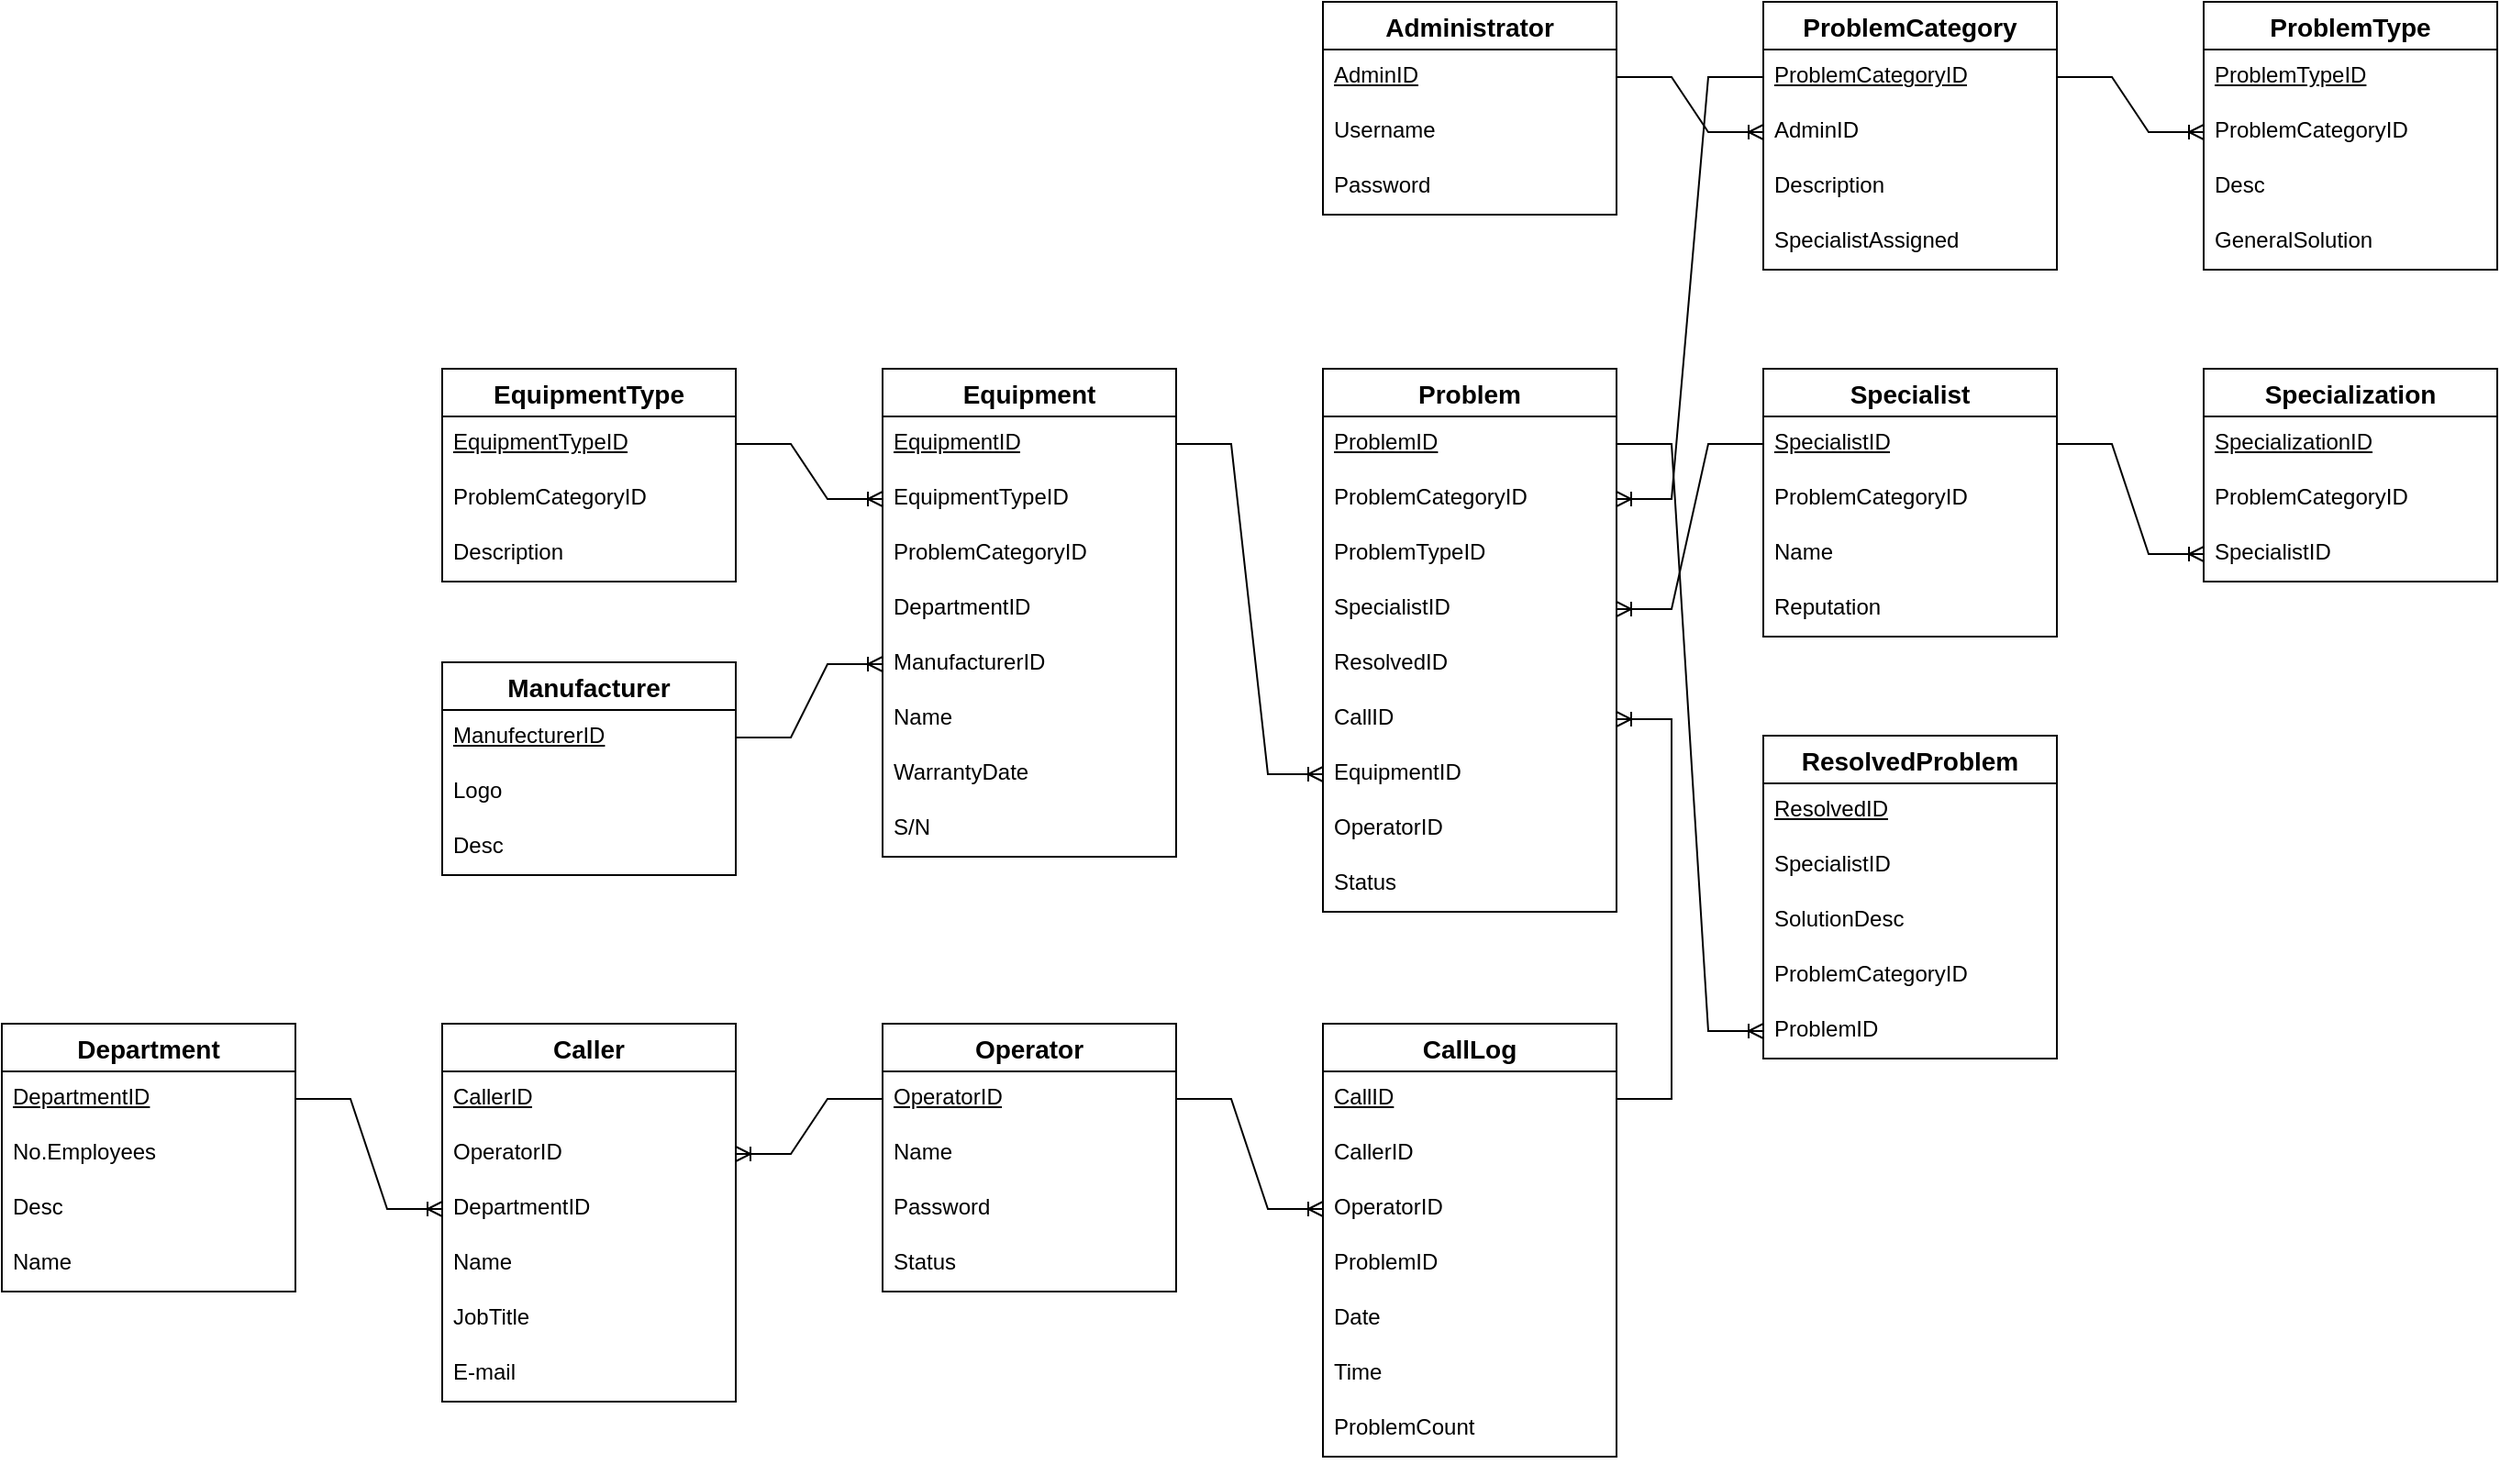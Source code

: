 <mxfile version="24.8.0">
  <diagram name="Página-1" id="cgUy74HiYtoIpU3tha52">
    <mxGraphModel dx="1381" dy="853" grid="1" gridSize="10" guides="1" tooltips="1" connect="1" arrows="1" fold="1" page="1" pageScale="1" pageWidth="3300" pageHeight="4681" math="0" shadow="0">
      <root>
        <mxCell id="0" />
        <mxCell id="1" parent="0" />
        <mxCell id="JK030MNh_7zlfoLVC9jA-1" value="EquipmentType" style="swimlane;fontStyle=1;childLayout=stackLayout;horizontal=1;startSize=26;horizontalStack=0;resizeParent=1;resizeParentMax=0;resizeLast=0;collapsible=1;marginBottom=0;align=center;fontSize=14;" parent="1" vertex="1">
          <mxGeometry x="560" y="520" width="160" height="116" as="geometry">
            <mxRectangle x="720" y="360" width="140" height="30" as="alternateBounds" />
          </mxGeometry>
        </mxCell>
        <mxCell id="JK030MNh_7zlfoLVC9jA-2" value="&lt;u&gt;EquipmentTypeID&lt;/u&gt;" style="text;strokeColor=none;fillColor=none;spacingLeft=4;spacingRight=4;overflow=hidden;rotatable=0;points=[[0,0.5],[1,0.5]];portConstraint=eastwest;fontSize=12;whiteSpace=wrap;html=1;" parent="JK030MNh_7zlfoLVC9jA-1" vertex="1">
          <mxGeometry y="26" width="160" height="30" as="geometry" />
        </mxCell>
        <mxCell id="JK030MNh_7zlfoLVC9jA-3" value="ProblemCategoryID" style="text;strokeColor=none;fillColor=none;spacingLeft=4;spacingRight=4;overflow=hidden;rotatable=0;points=[[0,0.5],[1,0.5]];portConstraint=eastwest;fontSize=12;whiteSpace=wrap;html=1;" parent="JK030MNh_7zlfoLVC9jA-1" vertex="1">
          <mxGeometry y="56" width="160" height="30" as="geometry" />
        </mxCell>
        <mxCell id="JK030MNh_7zlfoLVC9jA-5" value="Description" style="text;strokeColor=none;fillColor=none;spacingLeft=4;spacingRight=4;overflow=hidden;rotatable=0;points=[[0,0.5],[1,0.5]];portConstraint=eastwest;fontSize=12;whiteSpace=wrap;html=1;" parent="JK030MNh_7zlfoLVC9jA-1" vertex="1">
          <mxGeometry y="86" width="160" height="30" as="geometry" />
        </mxCell>
        <mxCell id="JK030MNh_7zlfoLVC9jA-6" value="Manufacturer" style="swimlane;fontStyle=1;childLayout=stackLayout;horizontal=1;startSize=26;horizontalStack=0;resizeParent=1;resizeParentMax=0;resizeLast=0;collapsible=1;marginBottom=0;align=center;fontSize=14;" parent="1" vertex="1">
          <mxGeometry x="560" y="680" width="160" height="116" as="geometry">
            <mxRectangle x="720" y="490" width="120" height="30" as="alternateBounds" />
          </mxGeometry>
        </mxCell>
        <mxCell id="JK030MNh_7zlfoLVC9jA-7" value="&lt;u&gt;ManufecturerID&lt;/u&gt;" style="text;strokeColor=none;fillColor=none;spacingLeft=4;spacingRight=4;overflow=hidden;rotatable=0;points=[[0,0.5],[1,0.5]];portConstraint=eastwest;fontSize=12;whiteSpace=wrap;html=1;" parent="JK030MNh_7zlfoLVC9jA-6" vertex="1">
          <mxGeometry y="26" width="160" height="30" as="geometry" />
        </mxCell>
        <mxCell id="JK030MNh_7zlfoLVC9jA-8" value="Logo" style="text;strokeColor=none;fillColor=none;spacingLeft=4;spacingRight=4;overflow=hidden;rotatable=0;points=[[0,0.5],[1,0.5]];portConstraint=eastwest;fontSize=12;whiteSpace=wrap;html=1;" parent="JK030MNh_7zlfoLVC9jA-6" vertex="1">
          <mxGeometry y="56" width="160" height="30" as="geometry" />
        </mxCell>
        <mxCell id="JK030MNh_7zlfoLVC9jA-9" value="Desc" style="text;strokeColor=none;fillColor=none;spacingLeft=4;spacingRight=4;overflow=hidden;rotatable=0;points=[[0,0.5],[1,0.5]];portConstraint=eastwest;fontSize=12;whiteSpace=wrap;html=1;" parent="JK030MNh_7zlfoLVC9jA-6" vertex="1">
          <mxGeometry y="86" width="160" height="30" as="geometry" />
        </mxCell>
        <mxCell id="JK030MNh_7zlfoLVC9jA-12" value="Administrator" style="swimlane;fontStyle=1;childLayout=stackLayout;horizontal=1;startSize=26;horizontalStack=0;resizeParent=1;resizeParentMax=0;resizeLast=0;collapsible=1;marginBottom=0;align=center;fontSize=14;" parent="1" vertex="1">
          <mxGeometry x="1040" y="320" width="160" height="116" as="geometry">
            <mxRectangle x="900" y="360" width="120" height="30" as="alternateBounds" />
          </mxGeometry>
        </mxCell>
        <mxCell id="JK030MNh_7zlfoLVC9jA-13" value="&lt;u&gt;AdminID&lt;/u&gt;" style="text;strokeColor=none;fillColor=none;spacingLeft=4;spacingRight=4;overflow=hidden;rotatable=0;points=[[0,0.5],[1,0.5]];portConstraint=eastwest;fontSize=12;whiteSpace=wrap;html=1;" parent="JK030MNh_7zlfoLVC9jA-12" vertex="1">
          <mxGeometry y="26" width="160" height="30" as="geometry" />
        </mxCell>
        <mxCell id="JK030MNh_7zlfoLVC9jA-14" value="Username" style="text;strokeColor=none;fillColor=none;spacingLeft=4;spacingRight=4;overflow=hidden;rotatable=0;points=[[0,0.5],[1,0.5]];portConstraint=eastwest;fontSize=12;whiteSpace=wrap;html=1;" parent="JK030MNh_7zlfoLVC9jA-12" vertex="1">
          <mxGeometry y="56" width="160" height="30" as="geometry" />
        </mxCell>
        <mxCell id="JK030MNh_7zlfoLVC9jA-15" value="Password" style="text;strokeColor=none;fillColor=none;spacingLeft=4;spacingRight=4;overflow=hidden;rotatable=0;points=[[0,0.5],[1,0.5]];portConstraint=eastwest;fontSize=12;whiteSpace=wrap;html=1;" parent="JK030MNh_7zlfoLVC9jA-12" vertex="1">
          <mxGeometry y="86" width="160" height="30" as="geometry" />
        </mxCell>
        <mxCell id="JK030MNh_7zlfoLVC9jA-16" value="Department" style="swimlane;fontStyle=1;childLayout=stackLayout;horizontal=1;startSize=26;horizontalStack=0;resizeParent=1;resizeParentMax=0;resizeLast=0;collapsible=1;marginBottom=0;align=center;fontSize=14;" parent="1" vertex="1">
          <mxGeometry x="320" y="877" width="160" height="146" as="geometry">
            <mxRectangle x="720" y="620" width="110" height="30" as="alternateBounds" />
          </mxGeometry>
        </mxCell>
        <mxCell id="JK030MNh_7zlfoLVC9jA-17" value="&lt;u&gt;DepartmentID&lt;/u&gt;" style="text;strokeColor=none;fillColor=none;spacingLeft=4;spacingRight=4;overflow=hidden;rotatable=0;points=[[0,0.5],[1,0.5]];portConstraint=eastwest;fontSize=12;whiteSpace=wrap;html=1;" parent="JK030MNh_7zlfoLVC9jA-16" vertex="1">
          <mxGeometry y="26" width="160" height="30" as="geometry" />
        </mxCell>
        <mxCell id="JK030MNh_7zlfoLVC9jA-18" value="No.Employees" style="text;strokeColor=none;fillColor=none;spacingLeft=4;spacingRight=4;overflow=hidden;rotatable=0;points=[[0,0.5],[1,0.5]];portConstraint=eastwest;fontSize=12;whiteSpace=wrap;html=1;" parent="JK030MNh_7zlfoLVC9jA-16" vertex="1">
          <mxGeometry y="56" width="160" height="30" as="geometry" />
        </mxCell>
        <mxCell id="JK030MNh_7zlfoLVC9jA-19" value="Desc" style="text;strokeColor=none;fillColor=none;spacingLeft=4;spacingRight=4;overflow=hidden;rotatable=0;points=[[0,0.5],[1,0.5]];portConstraint=eastwest;fontSize=12;whiteSpace=wrap;html=1;" parent="JK030MNh_7zlfoLVC9jA-16" vertex="1">
          <mxGeometry y="86" width="160" height="30" as="geometry" />
        </mxCell>
        <mxCell id="JK030MNh_7zlfoLVC9jA-20" value="Name" style="text;strokeColor=none;fillColor=none;spacingLeft=4;spacingRight=4;overflow=hidden;rotatable=0;points=[[0,0.5],[1,0.5]];portConstraint=eastwest;fontSize=12;whiteSpace=wrap;html=1;" parent="JK030MNh_7zlfoLVC9jA-16" vertex="1">
          <mxGeometry y="116" width="160" height="30" as="geometry" />
        </mxCell>
        <mxCell id="JK030MNh_7zlfoLVC9jA-21" value="Caller" style="swimlane;fontStyle=1;childLayout=stackLayout;horizontal=1;startSize=26;horizontalStack=0;resizeParent=1;resizeParentMax=0;resizeLast=0;collapsible=1;marginBottom=0;align=center;fontSize=14;" parent="1" vertex="1">
          <mxGeometry x="560" y="877" width="160" height="206" as="geometry">
            <mxRectangle x="560" y="877" width="80" height="30" as="alternateBounds" />
          </mxGeometry>
        </mxCell>
        <mxCell id="JK030MNh_7zlfoLVC9jA-22" value="&lt;u&gt;CallerID&lt;/u&gt;" style="text;strokeColor=none;fillColor=none;spacingLeft=4;spacingRight=4;overflow=hidden;rotatable=0;points=[[0,0.5],[1,0.5]];portConstraint=eastwest;fontSize=12;whiteSpace=wrap;html=1;" parent="JK030MNh_7zlfoLVC9jA-21" vertex="1">
          <mxGeometry y="26" width="160" height="30" as="geometry" />
        </mxCell>
        <mxCell id="XthvC1Dox0gNo0ZlnmB0-148" value="OperatorID" style="text;strokeColor=none;fillColor=none;spacingLeft=4;spacingRight=4;overflow=hidden;rotatable=0;points=[[0,0.5],[1,0.5]];portConstraint=eastwest;fontSize=12;whiteSpace=wrap;html=1;" parent="JK030MNh_7zlfoLVC9jA-21" vertex="1">
          <mxGeometry y="56" width="160" height="30" as="geometry" />
        </mxCell>
        <mxCell id="JK030MNh_7zlfoLVC9jA-23" value="DepartmentID" style="text;strokeColor=none;fillColor=none;spacingLeft=4;spacingRight=4;overflow=hidden;rotatable=0;points=[[0,0.5],[1,0.5]];portConstraint=eastwest;fontSize=12;whiteSpace=wrap;html=1;" parent="JK030MNh_7zlfoLVC9jA-21" vertex="1">
          <mxGeometry y="86" width="160" height="30" as="geometry" />
        </mxCell>
        <mxCell id="JK030MNh_7zlfoLVC9jA-24" value="Name" style="text;strokeColor=none;fillColor=none;spacingLeft=4;spacingRight=4;overflow=hidden;rotatable=0;points=[[0,0.5],[1,0.5]];portConstraint=eastwest;fontSize=12;whiteSpace=wrap;html=1;" parent="JK030MNh_7zlfoLVC9jA-21" vertex="1">
          <mxGeometry y="116" width="160" height="30" as="geometry" />
        </mxCell>
        <mxCell id="JK030MNh_7zlfoLVC9jA-25" value="JobTitle" style="text;strokeColor=none;fillColor=none;spacingLeft=4;spacingRight=4;overflow=hidden;rotatable=0;points=[[0,0.5],[1,0.5]];portConstraint=eastwest;fontSize=12;whiteSpace=wrap;html=1;" parent="JK030MNh_7zlfoLVC9jA-21" vertex="1">
          <mxGeometry y="146" width="160" height="30" as="geometry" />
        </mxCell>
        <mxCell id="JK030MNh_7zlfoLVC9jA-26" value="E-mail" style="text;strokeColor=none;fillColor=none;spacingLeft=4;spacingRight=4;overflow=hidden;rotatable=0;points=[[0,0.5],[1,0.5]];portConstraint=eastwest;fontSize=12;whiteSpace=wrap;html=1;" parent="JK030MNh_7zlfoLVC9jA-21" vertex="1">
          <mxGeometry y="176" width="160" height="30" as="geometry" />
        </mxCell>
        <mxCell id="JK030MNh_7zlfoLVC9jA-27" value="Operator" style="swimlane;fontStyle=1;childLayout=stackLayout;horizontal=1;startSize=26;horizontalStack=0;resizeParent=1;resizeParentMax=0;resizeLast=0;collapsible=1;marginBottom=0;align=center;fontSize=14;" parent="1" vertex="1">
          <mxGeometry x="800" y="877" width="160" height="146" as="geometry">
            <mxRectangle x="900" y="740" width="100" height="30" as="alternateBounds" />
          </mxGeometry>
        </mxCell>
        <mxCell id="JK030MNh_7zlfoLVC9jA-28" value="&lt;u&gt;OperatorID&lt;/u&gt;" style="text;strokeColor=none;fillColor=none;spacingLeft=4;spacingRight=4;overflow=hidden;rotatable=0;points=[[0,0.5],[1,0.5]];portConstraint=eastwest;fontSize=12;whiteSpace=wrap;html=1;" parent="JK030MNh_7zlfoLVC9jA-27" vertex="1">
          <mxGeometry y="26" width="160" height="30" as="geometry" />
        </mxCell>
        <mxCell id="JK030MNh_7zlfoLVC9jA-29" value="Name" style="text;strokeColor=none;fillColor=none;spacingLeft=4;spacingRight=4;overflow=hidden;rotatable=0;points=[[0,0.5],[1,0.5]];portConstraint=eastwest;fontSize=12;whiteSpace=wrap;html=1;" parent="JK030MNh_7zlfoLVC9jA-27" vertex="1">
          <mxGeometry y="56" width="160" height="30" as="geometry" />
        </mxCell>
        <mxCell id="JK030MNh_7zlfoLVC9jA-30" value="Password" style="text;strokeColor=none;fillColor=none;spacingLeft=4;spacingRight=4;overflow=hidden;rotatable=0;points=[[0,0.5],[1,0.5]];portConstraint=eastwest;fontSize=12;whiteSpace=wrap;html=1;" parent="JK030MNh_7zlfoLVC9jA-27" vertex="1">
          <mxGeometry y="86" width="160" height="30" as="geometry" />
        </mxCell>
        <mxCell id="JK030MNh_7zlfoLVC9jA-31" value="Status" style="text;strokeColor=none;fillColor=none;spacingLeft=4;spacingRight=4;overflow=hidden;rotatable=0;points=[[0,0.5],[1,0.5]];portConstraint=eastwest;fontSize=12;whiteSpace=wrap;html=1;" parent="JK030MNh_7zlfoLVC9jA-27" vertex="1">
          <mxGeometry y="116" width="160" height="30" as="geometry" />
        </mxCell>
        <mxCell id="bwqaiT9aRmezGoFUWZD2-1" value="CallLog" style="swimlane;fontStyle=1;childLayout=stackLayout;horizontal=1;startSize=26;horizontalStack=0;resizeParent=1;resizeParentMax=0;resizeLast=0;collapsible=1;marginBottom=0;align=center;fontSize=14;" parent="1" vertex="1">
          <mxGeometry x="1040" y="877" width="160" height="236" as="geometry">
            <mxRectangle x="1080" y="670" width="90" height="30" as="alternateBounds" />
          </mxGeometry>
        </mxCell>
        <mxCell id="bwqaiT9aRmezGoFUWZD2-2" value="&lt;u&gt;CallID&lt;/u&gt;" style="text;strokeColor=none;fillColor=none;spacingLeft=4;spacingRight=4;overflow=hidden;rotatable=0;points=[[0,0.5],[1,0.5]];portConstraint=eastwest;fontSize=12;whiteSpace=wrap;html=1;" parent="bwqaiT9aRmezGoFUWZD2-1" vertex="1">
          <mxGeometry y="26" width="160" height="30" as="geometry" />
        </mxCell>
        <mxCell id="bwqaiT9aRmezGoFUWZD2-3" value="CallerID" style="text;strokeColor=none;fillColor=none;spacingLeft=4;spacingRight=4;overflow=hidden;rotatable=0;points=[[0,0.5],[1,0.5]];portConstraint=eastwest;fontSize=12;whiteSpace=wrap;html=1;" parent="bwqaiT9aRmezGoFUWZD2-1" vertex="1">
          <mxGeometry y="56" width="160" height="30" as="geometry" />
        </mxCell>
        <mxCell id="bwqaiT9aRmezGoFUWZD2-4" value="OperatorID" style="text;strokeColor=none;fillColor=none;spacingLeft=4;spacingRight=4;overflow=hidden;rotatable=0;points=[[0,0.5],[1,0.5]];portConstraint=eastwest;fontSize=12;whiteSpace=wrap;html=1;" parent="bwqaiT9aRmezGoFUWZD2-1" vertex="1">
          <mxGeometry y="86" width="160" height="30" as="geometry" />
        </mxCell>
        <mxCell id="bwqaiT9aRmezGoFUWZD2-8" value="ProblemID" style="text;strokeColor=none;fillColor=none;spacingLeft=4;spacingRight=4;overflow=hidden;rotatable=0;points=[[0,0.5],[1,0.5]];portConstraint=eastwest;fontSize=12;whiteSpace=wrap;html=1;" parent="bwqaiT9aRmezGoFUWZD2-1" vertex="1">
          <mxGeometry y="116" width="160" height="30" as="geometry" />
        </mxCell>
        <mxCell id="bwqaiT9aRmezGoFUWZD2-5" value="Date" style="text;strokeColor=none;fillColor=none;spacingLeft=4;spacingRight=4;overflow=hidden;rotatable=0;points=[[0,0.5],[1,0.5]];portConstraint=eastwest;fontSize=12;whiteSpace=wrap;html=1;" parent="bwqaiT9aRmezGoFUWZD2-1" vertex="1">
          <mxGeometry y="146" width="160" height="30" as="geometry" />
        </mxCell>
        <mxCell id="bwqaiT9aRmezGoFUWZD2-6" value="Time" style="text;strokeColor=none;fillColor=none;spacingLeft=4;spacingRight=4;overflow=hidden;rotatable=0;points=[[0,0.5],[1,0.5]];portConstraint=eastwest;fontSize=12;whiteSpace=wrap;html=1;" parent="bwqaiT9aRmezGoFUWZD2-1" vertex="1">
          <mxGeometry y="176" width="160" height="30" as="geometry" />
        </mxCell>
        <mxCell id="bwqaiT9aRmezGoFUWZD2-7" value="ProblemCount" style="text;strokeColor=none;fillColor=none;spacingLeft=4;spacingRight=4;overflow=hidden;rotatable=0;points=[[0,0.5],[1,0.5]];portConstraint=eastwest;fontSize=12;whiteSpace=wrap;html=1;" parent="bwqaiT9aRmezGoFUWZD2-1" vertex="1">
          <mxGeometry y="206" width="160" height="30" as="geometry" />
        </mxCell>
        <mxCell id="bwqaiT9aRmezGoFUWZD2-9" value="Equipment" style="swimlane;fontStyle=1;childLayout=stackLayout;horizontal=1;startSize=26;horizontalStack=0;resizeParent=1;resizeParentMax=0;resizeLast=0;collapsible=1;marginBottom=0;align=center;fontSize=14;" parent="1" vertex="1">
          <mxGeometry x="800" y="520" width="160" height="266" as="geometry">
            <mxRectangle x="900" y="490" width="110" height="30" as="alternateBounds" />
          </mxGeometry>
        </mxCell>
        <mxCell id="bwqaiT9aRmezGoFUWZD2-10" value="&lt;u&gt;EquipmentID&lt;/u&gt;" style="text;strokeColor=none;fillColor=none;spacingLeft=4;spacingRight=4;overflow=hidden;rotatable=0;points=[[0,0.5],[1,0.5]];portConstraint=eastwest;fontSize=12;whiteSpace=wrap;html=1;" parent="bwqaiT9aRmezGoFUWZD2-9" vertex="1">
          <mxGeometry y="26" width="160" height="30" as="geometry" />
        </mxCell>
        <mxCell id="_wV7sU9kAMq11bp62IbU-3" value="EquipmentTypeID" style="text;strokeColor=none;fillColor=none;spacingLeft=4;spacingRight=4;overflow=hidden;rotatable=0;points=[[0,0.5],[1,0.5]];portConstraint=eastwest;fontSize=12;whiteSpace=wrap;html=1;" vertex="1" parent="bwqaiT9aRmezGoFUWZD2-9">
          <mxGeometry y="56" width="160" height="30" as="geometry" />
        </mxCell>
        <mxCell id="bwqaiT9aRmezGoFUWZD2-11" value="ProblemCategoryID" style="text;strokeColor=none;fillColor=none;spacingLeft=4;spacingRight=4;overflow=hidden;rotatable=0;points=[[0,0.5],[1,0.5]];portConstraint=eastwest;fontSize=12;whiteSpace=wrap;html=1;" parent="bwqaiT9aRmezGoFUWZD2-9" vertex="1">
          <mxGeometry y="86" width="160" height="30" as="geometry" />
        </mxCell>
        <mxCell id="bwqaiT9aRmezGoFUWZD2-13" value="DepartmentID" style="text;strokeColor=none;fillColor=none;spacingLeft=4;spacingRight=4;overflow=hidden;rotatable=0;points=[[0,0.5],[1,0.5]];portConstraint=eastwest;fontSize=12;whiteSpace=wrap;html=1;" parent="bwqaiT9aRmezGoFUWZD2-9" vertex="1">
          <mxGeometry y="116" width="160" height="30" as="geometry" />
        </mxCell>
        <mxCell id="bwqaiT9aRmezGoFUWZD2-14" value="ManufacturerID" style="text;strokeColor=none;fillColor=none;spacingLeft=4;spacingRight=4;overflow=hidden;rotatable=0;points=[[0,0.5],[1,0.5]];portConstraint=eastwest;fontSize=12;whiteSpace=wrap;html=1;" parent="bwqaiT9aRmezGoFUWZD2-9" vertex="1">
          <mxGeometry y="146" width="160" height="30" as="geometry" />
        </mxCell>
        <mxCell id="bwqaiT9aRmezGoFUWZD2-12" value="Name" style="text;strokeColor=none;fillColor=none;spacingLeft=4;spacingRight=4;overflow=hidden;rotatable=0;points=[[0,0.5],[1,0.5]];portConstraint=eastwest;fontSize=12;whiteSpace=wrap;html=1;" parent="bwqaiT9aRmezGoFUWZD2-9" vertex="1">
          <mxGeometry y="176" width="160" height="30" as="geometry" />
        </mxCell>
        <mxCell id="bwqaiT9aRmezGoFUWZD2-15" value="WarrantyDate" style="text;strokeColor=none;fillColor=none;spacingLeft=4;spacingRight=4;overflow=hidden;rotatable=0;points=[[0,0.5],[1,0.5]];portConstraint=eastwest;fontSize=12;whiteSpace=wrap;html=1;" parent="bwqaiT9aRmezGoFUWZD2-9" vertex="1">
          <mxGeometry y="206" width="160" height="30" as="geometry" />
        </mxCell>
        <mxCell id="bwqaiT9aRmezGoFUWZD2-16" value="S/N" style="text;strokeColor=none;fillColor=none;spacingLeft=4;spacingRight=4;overflow=hidden;rotatable=0;points=[[0,0.5],[1,0.5]];portConstraint=eastwest;fontSize=12;whiteSpace=wrap;html=1;" parent="bwqaiT9aRmezGoFUWZD2-9" vertex="1">
          <mxGeometry y="236" width="160" height="30" as="geometry" />
        </mxCell>
        <mxCell id="bwqaiT9aRmezGoFUWZD2-17" value="Specialization" style="swimlane;fontStyle=1;childLayout=stackLayout;horizontal=1;startSize=26;horizontalStack=0;resizeParent=1;resizeParentMax=0;resizeLast=0;collapsible=1;marginBottom=0;align=center;fontSize=14;" parent="1" vertex="1">
          <mxGeometry x="1520" y="520" width="160" height="116" as="geometry">
            <mxRectangle x="1260" y="936" width="130" height="30" as="alternateBounds" />
          </mxGeometry>
        </mxCell>
        <mxCell id="bwqaiT9aRmezGoFUWZD2-18" value="&lt;u&gt;SpecializationID&lt;/u&gt;" style="text;strokeColor=none;fillColor=none;spacingLeft=4;spacingRight=4;overflow=hidden;rotatable=0;points=[[0,0.5],[1,0.5]];portConstraint=eastwest;fontSize=12;whiteSpace=wrap;html=1;" parent="bwqaiT9aRmezGoFUWZD2-17" vertex="1">
          <mxGeometry y="26" width="160" height="30" as="geometry" />
        </mxCell>
        <mxCell id="bwqaiT9aRmezGoFUWZD2-19" value="ProblemCategoryID" style="text;strokeColor=none;fillColor=none;spacingLeft=4;spacingRight=4;overflow=hidden;rotatable=0;points=[[0,0.5],[1,0.5]];portConstraint=eastwest;fontSize=12;whiteSpace=wrap;html=1;" parent="bwqaiT9aRmezGoFUWZD2-17" vertex="1">
          <mxGeometry y="56" width="160" height="30" as="geometry" />
        </mxCell>
        <mxCell id="bwqaiT9aRmezGoFUWZD2-20" value="SpecialistID" style="text;strokeColor=none;fillColor=none;spacingLeft=4;spacingRight=4;overflow=hidden;rotatable=0;points=[[0,0.5],[1,0.5]];portConstraint=eastwest;fontSize=12;whiteSpace=wrap;html=1;" parent="bwqaiT9aRmezGoFUWZD2-17" vertex="1">
          <mxGeometry y="86" width="160" height="30" as="geometry" />
        </mxCell>
        <mxCell id="bwqaiT9aRmezGoFUWZD2-21" value="ProblemCategory" style="swimlane;fontStyle=1;childLayout=stackLayout;horizontal=1;startSize=26;horizontalStack=0;resizeParent=1;resizeParentMax=0;resizeLast=0;collapsible=1;marginBottom=0;align=center;fontSize=14;" parent="1" vertex="1">
          <mxGeometry x="1280" y="320" width="160" height="146" as="geometry">
            <mxRectangle x="1260" y="360" width="150" height="30" as="alternateBounds" />
          </mxGeometry>
        </mxCell>
        <mxCell id="bwqaiT9aRmezGoFUWZD2-22" value="&lt;u&gt;ProblemCategoryID&lt;/u&gt;" style="text;strokeColor=none;fillColor=none;spacingLeft=4;spacingRight=4;overflow=hidden;rotatable=0;points=[[0,0.5],[1,0.5]];portConstraint=eastwest;fontSize=12;whiteSpace=wrap;html=1;" parent="bwqaiT9aRmezGoFUWZD2-21" vertex="1">
          <mxGeometry y="26" width="160" height="30" as="geometry" />
        </mxCell>
        <mxCell id="XthvC1Dox0gNo0ZlnmB0-146" value="AdminID" style="text;strokeColor=none;fillColor=none;spacingLeft=4;spacingRight=4;overflow=hidden;rotatable=0;points=[[0,0.5],[1,0.5]];portConstraint=eastwest;fontSize=12;whiteSpace=wrap;html=1;" parent="bwqaiT9aRmezGoFUWZD2-21" vertex="1">
          <mxGeometry y="56" width="160" height="30" as="geometry" />
        </mxCell>
        <mxCell id="bwqaiT9aRmezGoFUWZD2-23" value="Description" style="text;strokeColor=none;fillColor=none;spacingLeft=4;spacingRight=4;overflow=hidden;rotatable=0;points=[[0,0.5],[1,0.5]];portConstraint=eastwest;fontSize=12;whiteSpace=wrap;html=1;" parent="bwqaiT9aRmezGoFUWZD2-21" vertex="1">
          <mxGeometry y="86" width="160" height="30" as="geometry" />
        </mxCell>
        <mxCell id="bwqaiT9aRmezGoFUWZD2-24" value="SpecialistAssigned" style="text;strokeColor=none;fillColor=none;spacingLeft=4;spacingRight=4;overflow=hidden;rotatable=0;points=[[0,0.5],[1,0.5]];portConstraint=eastwest;fontSize=12;whiteSpace=wrap;html=1;" parent="bwqaiT9aRmezGoFUWZD2-21" vertex="1">
          <mxGeometry y="116" width="160" height="30" as="geometry" />
        </mxCell>
        <mxCell id="bwqaiT9aRmezGoFUWZD2-25" value="ProblemType" style="swimlane;fontStyle=1;childLayout=stackLayout;horizontal=1;startSize=26;horizontalStack=0;resizeParent=1;resizeParentMax=0;resizeLast=0;collapsible=1;marginBottom=0;align=center;fontSize=14;" parent="1" vertex="1">
          <mxGeometry x="1520" y="320" width="160" height="146" as="geometry">
            <mxRectangle x="1260" y="490" width="120" height="30" as="alternateBounds" />
          </mxGeometry>
        </mxCell>
        <mxCell id="bwqaiT9aRmezGoFUWZD2-26" value="&lt;u&gt;ProblemTypeID&lt;/u&gt;" style="text;strokeColor=none;fillColor=none;spacingLeft=4;spacingRight=4;overflow=hidden;rotatable=0;points=[[0,0.5],[1,0.5]];portConstraint=eastwest;fontSize=12;whiteSpace=wrap;html=1;" parent="bwqaiT9aRmezGoFUWZD2-25" vertex="1">
          <mxGeometry y="26" width="160" height="30" as="geometry" />
        </mxCell>
        <mxCell id="XthvC1Dox0gNo0ZlnmB0-137" value="ProblemCategoryID" style="text;strokeColor=none;fillColor=none;spacingLeft=4;spacingRight=4;overflow=hidden;rotatable=0;points=[[0,0.5],[1,0.5]];portConstraint=eastwest;fontSize=12;whiteSpace=wrap;html=1;" parent="bwqaiT9aRmezGoFUWZD2-25" vertex="1">
          <mxGeometry y="56" width="160" height="30" as="geometry" />
        </mxCell>
        <mxCell id="bwqaiT9aRmezGoFUWZD2-27" value="Desc" style="text;strokeColor=none;fillColor=none;spacingLeft=4;spacingRight=4;overflow=hidden;rotatable=0;points=[[0,0.5],[1,0.5]];portConstraint=eastwest;fontSize=12;whiteSpace=wrap;html=1;" parent="bwqaiT9aRmezGoFUWZD2-25" vertex="1">
          <mxGeometry y="86" width="160" height="30" as="geometry" />
        </mxCell>
        <mxCell id="bwqaiT9aRmezGoFUWZD2-28" value="GeneralSolution" style="text;strokeColor=none;fillColor=none;spacingLeft=4;spacingRight=4;overflow=hidden;rotatable=0;points=[[0,0.5],[1,0.5]];portConstraint=eastwest;fontSize=12;whiteSpace=wrap;html=1;" parent="bwqaiT9aRmezGoFUWZD2-25" vertex="1">
          <mxGeometry y="116" width="160" height="30" as="geometry" />
        </mxCell>
        <mxCell id="bwqaiT9aRmezGoFUWZD2-29" value="ResolvedProblem" style="swimlane;fontStyle=1;childLayout=stackLayout;horizontal=1;startSize=26;horizontalStack=0;resizeParent=1;resizeParentMax=0;resizeLast=0;collapsible=1;marginBottom=0;align=center;fontSize=14;" parent="1" vertex="1">
          <mxGeometry x="1280" y="720" width="160" height="176" as="geometry">
            <mxRectangle x="1260" y="776" width="150" height="30" as="alternateBounds" />
          </mxGeometry>
        </mxCell>
        <mxCell id="bwqaiT9aRmezGoFUWZD2-30" value="&lt;u&gt;ResolvedID&lt;/u&gt;" style="text;strokeColor=none;fillColor=none;spacingLeft=4;spacingRight=4;overflow=hidden;rotatable=0;points=[[0,0.5],[1,0.5]];portConstraint=eastwest;fontSize=12;whiteSpace=wrap;html=1;" parent="bwqaiT9aRmezGoFUWZD2-29" vertex="1">
          <mxGeometry y="26" width="160" height="30" as="geometry" />
        </mxCell>
        <mxCell id="bwqaiT9aRmezGoFUWZD2-33" value="SpecialistID" style="text;strokeColor=none;fillColor=none;spacingLeft=4;spacingRight=4;overflow=hidden;rotatable=0;points=[[0,0.5],[1,0.5]];portConstraint=eastwest;fontSize=12;whiteSpace=wrap;html=1;" parent="bwqaiT9aRmezGoFUWZD2-29" vertex="1">
          <mxGeometry y="56" width="160" height="30" as="geometry" />
        </mxCell>
        <mxCell id="bwqaiT9aRmezGoFUWZD2-31" value="SolutionDesc" style="text;strokeColor=none;fillColor=none;spacingLeft=4;spacingRight=4;overflow=hidden;rotatable=0;points=[[0,0.5],[1,0.5]];portConstraint=eastwest;fontSize=12;whiteSpace=wrap;html=1;" parent="bwqaiT9aRmezGoFUWZD2-29" vertex="1">
          <mxGeometry y="86" width="160" height="30" as="geometry" />
        </mxCell>
        <mxCell id="bwqaiT9aRmezGoFUWZD2-32" value="ProblemCategoryID" style="text;strokeColor=none;fillColor=none;spacingLeft=4;spacingRight=4;overflow=hidden;rotatable=0;points=[[0,0.5],[1,0.5]];portConstraint=eastwest;fontSize=12;whiteSpace=wrap;html=1;" parent="bwqaiT9aRmezGoFUWZD2-29" vertex="1">
          <mxGeometry y="116" width="160" height="30" as="geometry" />
        </mxCell>
        <mxCell id="XthvC1Dox0gNo0ZlnmB0-133" value="ProblemID" style="text;strokeColor=none;fillColor=none;spacingLeft=4;spacingRight=4;overflow=hidden;rotatable=0;points=[[0,0.5],[1,0.5]];portConstraint=eastwest;fontSize=12;whiteSpace=wrap;html=1;" parent="bwqaiT9aRmezGoFUWZD2-29" vertex="1">
          <mxGeometry y="146" width="160" height="30" as="geometry" />
        </mxCell>
        <mxCell id="bwqaiT9aRmezGoFUWZD2-34" value="Specialist" style="swimlane;fontStyle=1;childLayout=stackLayout;horizontal=1;startSize=26;horizontalStack=0;resizeParent=1;resizeParentMax=0;resizeLast=0;collapsible=1;marginBottom=0;align=center;fontSize=14;" parent="1" vertex="1">
          <mxGeometry x="1280" y="520" width="160" height="146" as="geometry">
            <mxRectangle x="1260" y="620" width="100" height="30" as="alternateBounds" />
          </mxGeometry>
        </mxCell>
        <mxCell id="bwqaiT9aRmezGoFUWZD2-35" value="&lt;u&gt;SpecialistID&lt;/u&gt;" style="text;strokeColor=none;fillColor=none;spacingLeft=4;spacingRight=4;overflow=hidden;rotatable=0;points=[[0,0.5],[1,0.5]];portConstraint=eastwest;fontSize=12;whiteSpace=wrap;html=1;" parent="bwqaiT9aRmezGoFUWZD2-34" vertex="1">
          <mxGeometry y="26" width="160" height="30" as="geometry" />
        </mxCell>
        <mxCell id="bwqaiT9aRmezGoFUWZD2-37" value="ProblemCategoryID" style="text;strokeColor=none;fillColor=none;spacingLeft=4;spacingRight=4;overflow=hidden;rotatable=0;points=[[0,0.5],[1,0.5]];portConstraint=eastwest;fontSize=12;whiteSpace=wrap;html=1;" parent="bwqaiT9aRmezGoFUWZD2-34" vertex="1">
          <mxGeometry y="56" width="160" height="30" as="geometry" />
        </mxCell>
        <mxCell id="bwqaiT9aRmezGoFUWZD2-36" value="Name" style="text;strokeColor=none;fillColor=none;spacingLeft=4;spacingRight=4;overflow=hidden;rotatable=0;points=[[0,0.5],[1,0.5]];portConstraint=eastwest;fontSize=12;whiteSpace=wrap;html=1;" parent="bwqaiT9aRmezGoFUWZD2-34" vertex="1">
          <mxGeometry y="86" width="160" height="30" as="geometry" />
        </mxCell>
        <mxCell id="bwqaiT9aRmezGoFUWZD2-38" value="Reputation" style="text;strokeColor=none;fillColor=none;spacingLeft=4;spacingRight=4;overflow=hidden;rotatable=0;points=[[0,0.5],[1,0.5]];portConstraint=eastwest;fontSize=12;whiteSpace=wrap;html=1;" parent="bwqaiT9aRmezGoFUWZD2-34" vertex="1">
          <mxGeometry y="116" width="160" height="30" as="geometry" />
        </mxCell>
        <mxCell id="bwqaiT9aRmezGoFUWZD2-39" value="Problem" style="swimlane;fontStyle=1;childLayout=stackLayout;horizontal=1;startSize=26;horizontalStack=0;resizeParent=1;resizeParentMax=0;resizeLast=0;collapsible=1;marginBottom=0;align=center;fontSize=14;" parent="1" vertex="1">
          <mxGeometry x="1040" y="520" width="160" height="296" as="geometry">
            <mxRectangle x="1040" y="520" width="90" height="30" as="alternateBounds" />
          </mxGeometry>
        </mxCell>
        <mxCell id="bwqaiT9aRmezGoFUWZD2-40" value="&lt;u&gt;ProblemID&lt;/u&gt;" style="text;strokeColor=none;fillColor=none;spacingLeft=4;spacingRight=4;overflow=hidden;rotatable=0;points=[[0,0.5],[1,0.5]];portConstraint=eastwest;fontSize=12;whiteSpace=wrap;html=1;" parent="bwqaiT9aRmezGoFUWZD2-39" vertex="1">
          <mxGeometry y="26" width="160" height="30" as="geometry" />
        </mxCell>
        <mxCell id="bwqaiT9aRmezGoFUWZD2-41" value="ProblemCategoryID" style="text;strokeColor=none;fillColor=none;spacingLeft=4;spacingRight=4;overflow=hidden;rotatable=0;points=[[0,0.5],[1,0.5]];portConstraint=eastwest;fontSize=12;whiteSpace=wrap;html=1;" parent="bwqaiT9aRmezGoFUWZD2-39" vertex="1">
          <mxGeometry y="56" width="160" height="30" as="geometry" />
        </mxCell>
        <mxCell id="bwqaiT9aRmezGoFUWZD2-42" value="ProblemTypeID" style="text;strokeColor=none;fillColor=none;spacingLeft=4;spacingRight=4;overflow=hidden;rotatable=0;points=[[0,0.5],[1,0.5]];portConstraint=eastwest;fontSize=12;whiteSpace=wrap;html=1;" parent="bwqaiT9aRmezGoFUWZD2-39" vertex="1">
          <mxGeometry y="86" width="160" height="30" as="geometry" />
        </mxCell>
        <mxCell id="bwqaiT9aRmezGoFUWZD2-43" value="SpecialistID" style="text;strokeColor=none;fillColor=none;spacingLeft=4;spacingRight=4;overflow=hidden;rotatable=0;points=[[0,0.5],[1,0.5]];portConstraint=eastwest;fontSize=12;whiteSpace=wrap;html=1;" parent="bwqaiT9aRmezGoFUWZD2-39" vertex="1">
          <mxGeometry y="116" width="160" height="30" as="geometry" />
        </mxCell>
        <mxCell id="bwqaiT9aRmezGoFUWZD2-46" value="ResolvedID" style="text;strokeColor=none;fillColor=none;spacingLeft=4;spacingRight=4;overflow=hidden;rotatable=0;points=[[0,0.5],[1,0.5]];portConstraint=eastwest;fontSize=12;whiteSpace=wrap;html=1;" parent="bwqaiT9aRmezGoFUWZD2-39" vertex="1">
          <mxGeometry y="146" width="160" height="30" as="geometry" />
        </mxCell>
        <mxCell id="bwqaiT9aRmezGoFUWZD2-45" value="CallID" style="text;strokeColor=none;fillColor=none;spacingLeft=4;spacingRight=4;overflow=hidden;rotatable=0;points=[[0,0.5],[1,0.5]];portConstraint=eastwest;fontSize=12;whiteSpace=wrap;html=1;" parent="bwqaiT9aRmezGoFUWZD2-39" vertex="1">
          <mxGeometry y="176" width="160" height="30" as="geometry" />
        </mxCell>
        <mxCell id="bwqaiT9aRmezGoFUWZD2-47" value="EquipmentID" style="text;strokeColor=none;fillColor=none;spacingLeft=4;spacingRight=4;overflow=hidden;rotatable=0;points=[[0,0.5],[1,0.5]];portConstraint=eastwest;fontSize=12;whiteSpace=wrap;html=1;" parent="bwqaiT9aRmezGoFUWZD2-39" vertex="1">
          <mxGeometry y="206" width="160" height="30" as="geometry" />
        </mxCell>
        <mxCell id="bwqaiT9aRmezGoFUWZD2-48" value="OperatorID" style="text;strokeColor=none;fillColor=none;spacingLeft=4;spacingRight=4;overflow=hidden;rotatable=0;points=[[0,0.5],[1,0.5]];portConstraint=eastwest;fontSize=12;whiteSpace=wrap;html=1;" parent="bwqaiT9aRmezGoFUWZD2-39" vertex="1">
          <mxGeometry y="236" width="160" height="30" as="geometry" />
        </mxCell>
        <mxCell id="bwqaiT9aRmezGoFUWZD2-44" value="Status" style="text;strokeColor=none;fillColor=none;spacingLeft=4;spacingRight=4;overflow=hidden;rotatable=0;points=[[0,0.5],[1,0.5]];portConstraint=eastwest;fontSize=12;whiteSpace=wrap;html=1;" parent="bwqaiT9aRmezGoFUWZD2-39" vertex="1">
          <mxGeometry y="266" width="160" height="30" as="geometry" />
        </mxCell>
        <mxCell id="XthvC1Dox0gNo0ZlnmB0-117" value="" style="edgeStyle=entityRelationEdgeStyle;fontSize=12;html=1;endArrow=ERoneToMany;rounded=0;" parent="1" target="bwqaiT9aRmezGoFUWZD2-47" edge="1" source="bwqaiT9aRmezGoFUWZD2-10">
          <mxGeometry width="100" height="100" relative="1" as="geometry">
            <mxPoint x="950" y="560" as="sourcePoint" />
            <mxPoint x="1090" y="600" as="targetPoint" />
            <Array as="points">
              <mxPoint x="1020" y="620" />
              <mxPoint x="1010" y="390" />
              <mxPoint x="990" y="650" />
              <mxPoint x="1020" y="650" />
            </Array>
          </mxGeometry>
        </mxCell>
        <mxCell id="XthvC1Dox0gNo0ZlnmB0-121" value="" style="edgeStyle=entityRelationEdgeStyle;fontSize=12;html=1;endArrow=ERoneToMany;rounded=0;" parent="1" source="JK030MNh_7zlfoLVC9jA-7" target="bwqaiT9aRmezGoFUWZD2-14" edge="1">
          <mxGeometry width="100" height="100" relative="1" as="geometry">
            <mxPoint x="990" y="700" as="sourcePoint" />
            <mxPoint x="1090" y="600" as="targetPoint" />
          </mxGeometry>
        </mxCell>
        <mxCell id="XthvC1Dox0gNo0ZlnmB0-122" value="" style="edgeStyle=entityRelationEdgeStyle;fontSize=12;html=1;endArrow=ERoneToMany;rounded=0;" parent="1" source="JK030MNh_7zlfoLVC9jA-17" target="JK030MNh_7zlfoLVC9jA-23" edge="1">
          <mxGeometry width="100" height="100" relative="1" as="geometry">
            <mxPoint x="890" y="790" as="sourcePoint" />
            <mxPoint x="990" y="690" as="targetPoint" />
          </mxGeometry>
        </mxCell>
        <mxCell id="XthvC1Dox0gNo0ZlnmB0-123" value="" style="edgeStyle=entityRelationEdgeStyle;fontSize=12;html=1;endArrow=ERoneToMany;rounded=0;" parent="1" source="JK030MNh_7zlfoLVC9jA-28" target="bwqaiT9aRmezGoFUWZD2-4" edge="1">
          <mxGeometry width="100" height="100" relative="1" as="geometry">
            <mxPoint x="1230" y="840" as="sourcePoint" />
            <mxPoint x="1330" y="740" as="targetPoint" />
          </mxGeometry>
        </mxCell>
        <mxCell id="XthvC1Dox0gNo0ZlnmB0-127" value="" style="edgeStyle=entityRelationEdgeStyle;fontSize=12;html=1;endArrow=ERoneToMany;rounded=0;" parent="1" source="bwqaiT9aRmezGoFUWZD2-35" target="bwqaiT9aRmezGoFUWZD2-20" edge="1">
          <mxGeometry width="100" height="100" relative="1" as="geometry">
            <mxPoint x="1870" y="700" as="sourcePoint" />
            <mxPoint x="1730" y="610" as="targetPoint" />
          </mxGeometry>
        </mxCell>
        <mxCell id="XthvC1Dox0gNo0ZlnmB0-128" value="" style="edgeStyle=entityRelationEdgeStyle;fontSize=12;html=1;endArrow=ERoneToMany;rounded=0;" parent="1" source="bwqaiT9aRmezGoFUWZD2-22" target="bwqaiT9aRmezGoFUWZD2-41" edge="1">
          <mxGeometry width="100" height="100" relative="1" as="geometry">
            <mxPoint x="1630" y="580" as="sourcePoint" />
            <mxPoint x="1730" y="480" as="targetPoint" />
          </mxGeometry>
        </mxCell>
        <mxCell id="XthvC1Dox0gNo0ZlnmB0-129" value="" style="edgeStyle=entityRelationEdgeStyle;fontSize=12;html=1;endArrow=ERoneToMany;rounded=0;" parent="1" source="bwqaiT9aRmezGoFUWZD2-35" target="bwqaiT9aRmezGoFUWZD2-43" edge="1">
          <mxGeometry width="100" height="100" relative="1" as="geometry">
            <mxPoint x="1630" y="710" as="sourcePoint" />
            <mxPoint x="1730" y="610" as="targetPoint" />
          </mxGeometry>
        </mxCell>
        <mxCell id="XthvC1Dox0gNo0ZlnmB0-130" value="" style="edgeStyle=entityRelationEdgeStyle;fontSize=12;html=1;endArrow=ERoneToMany;rounded=0;" parent="1" source="JK030MNh_7zlfoLVC9jA-28" target="XthvC1Dox0gNo0ZlnmB0-148" edge="1">
          <mxGeometry width="100" height="100" relative="1" as="geometry">
            <mxPoint x="900" y="750" as="sourcePoint" />
            <mxPoint x="1000" y="650" as="targetPoint" />
          </mxGeometry>
        </mxCell>
        <mxCell id="XthvC1Dox0gNo0ZlnmB0-136" value="" style="edgeStyle=entityRelationEdgeStyle;fontSize=12;html=1;endArrow=ERoneToMany;rounded=0;" parent="1" source="bwqaiT9aRmezGoFUWZD2-22" target="XthvC1Dox0gNo0ZlnmB0-137" edge="1">
          <mxGeometry width="100" height="100" relative="1" as="geometry">
            <mxPoint x="1700" y="500" as="sourcePoint" />
            <mxPoint x="1800" y="400" as="targetPoint" />
          </mxGeometry>
        </mxCell>
        <mxCell id="XthvC1Dox0gNo0ZlnmB0-139" value="" style="edgeStyle=entityRelationEdgeStyle;fontSize=12;html=1;endArrow=ERoneToMany;rounded=0;" parent="1" source="JK030MNh_7zlfoLVC9jA-13" target="XthvC1Dox0gNo0ZlnmB0-146" edge="1">
          <mxGeometry width="100" height="100" relative="1" as="geometry">
            <mxPoint x="1240" y="300" as="sourcePoint" />
            <mxPoint x="1340" y="200" as="targetPoint" />
          </mxGeometry>
        </mxCell>
        <mxCell id="_wV7sU9kAMq11bp62IbU-1" value="" style="edgeStyle=entityRelationEdgeStyle;fontSize=12;html=1;endArrow=ERoneToMany;rounded=0;" edge="1" parent="1" source="bwqaiT9aRmezGoFUWZD2-2" target="bwqaiT9aRmezGoFUWZD2-45">
          <mxGeometry width="100" height="100" relative="1" as="geometry">
            <mxPoint x="900" y="820" as="sourcePoint" />
            <mxPoint x="1000" y="720" as="targetPoint" />
          </mxGeometry>
        </mxCell>
        <mxCell id="_wV7sU9kAMq11bp62IbU-4" value="" style="edgeStyle=entityRelationEdgeStyle;fontSize=12;html=1;endArrow=ERoneToMany;rounded=0;" edge="1" parent="1" source="JK030MNh_7zlfoLVC9jA-2" target="_wV7sU9kAMq11bp62IbU-3">
          <mxGeometry width="100" height="100" relative="1" as="geometry">
            <mxPoint x="780" y="820" as="sourcePoint" />
            <mxPoint x="880" y="720" as="targetPoint" />
            <Array as="points">
              <mxPoint x="750" y="620" />
            </Array>
          </mxGeometry>
        </mxCell>
        <mxCell id="_wV7sU9kAMq11bp62IbU-6" value="" style="edgeStyle=entityRelationEdgeStyle;fontSize=12;html=1;endArrow=ERoneToMany;rounded=0;" edge="1" parent="1" source="bwqaiT9aRmezGoFUWZD2-40" target="XthvC1Dox0gNo0ZlnmB0-133">
          <mxGeometry width="100" height="100" relative="1" as="geometry">
            <mxPoint x="970" y="770" as="sourcePoint" />
            <mxPoint x="1070" y="670" as="targetPoint" />
          </mxGeometry>
        </mxCell>
      </root>
    </mxGraphModel>
  </diagram>
</mxfile>
